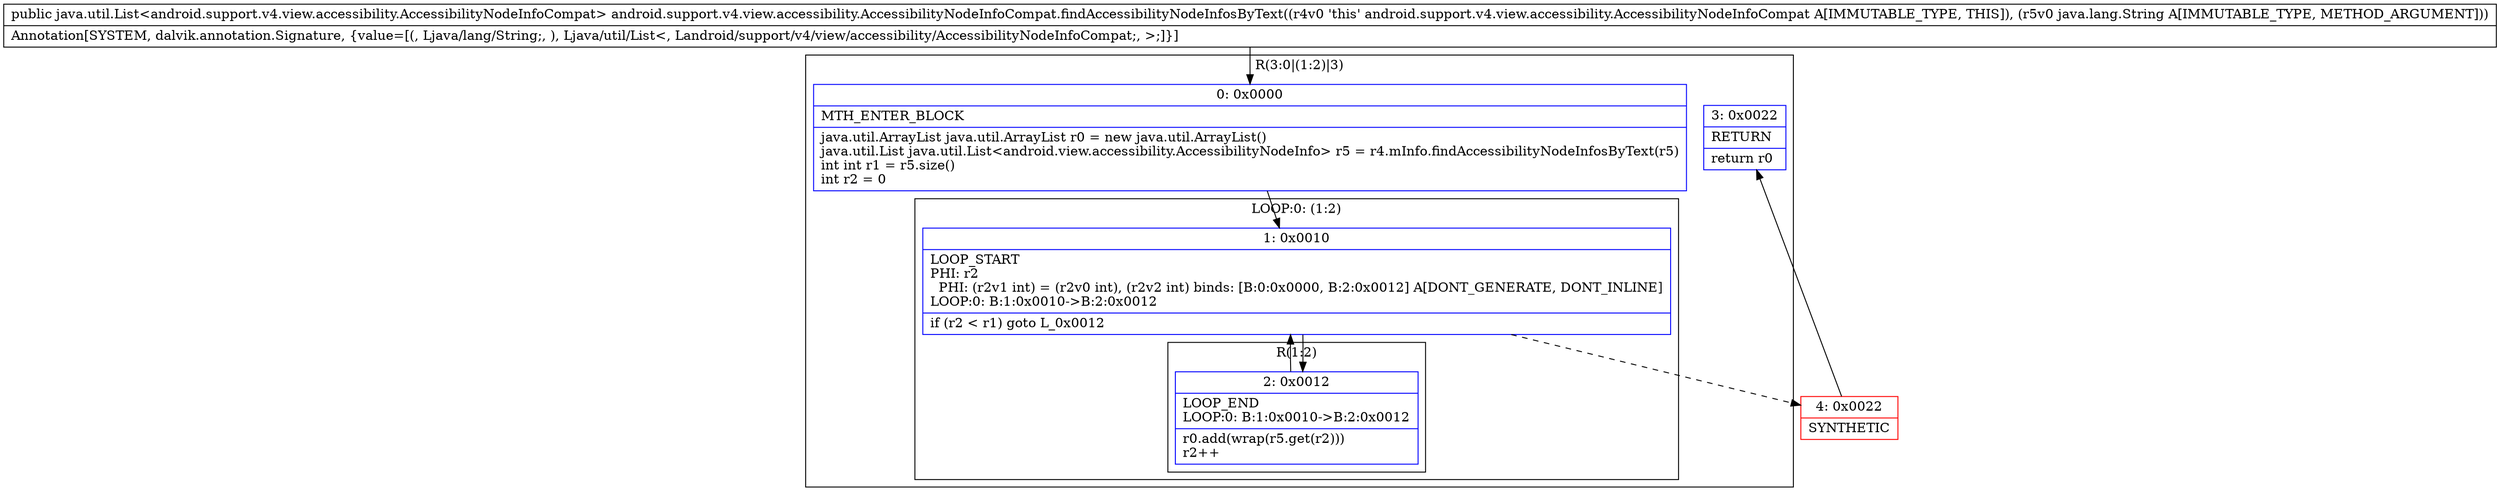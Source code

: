 digraph "CFG forandroid.support.v4.view.accessibility.AccessibilityNodeInfoCompat.findAccessibilityNodeInfosByText(Ljava\/lang\/String;)Ljava\/util\/List;" {
subgraph cluster_Region_909087462 {
label = "R(3:0|(1:2)|3)";
node [shape=record,color=blue];
Node_0 [shape=record,label="{0\:\ 0x0000|MTH_ENTER_BLOCK\l|java.util.ArrayList java.util.ArrayList r0 = new java.util.ArrayList()\ljava.util.List java.util.List\<android.view.accessibility.AccessibilityNodeInfo\> r5 = r4.mInfo.findAccessibilityNodeInfosByText(r5)\lint int r1 = r5.size()\lint r2 = 0\l}"];
subgraph cluster_LoopRegion_867454106 {
label = "LOOP:0: (1:2)";
node [shape=record,color=blue];
Node_1 [shape=record,label="{1\:\ 0x0010|LOOP_START\lPHI: r2 \l  PHI: (r2v1 int) = (r2v0 int), (r2v2 int) binds: [B:0:0x0000, B:2:0x0012] A[DONT_GENERATE, DONT_INLINE]\lLOOP:0: B:1:0x0010\-\>B:2:0x0012\l|if (r2 \< r1) goto L_0x0012\l}"];
subgraph cluster_Region_685144986 {
label = "R(1:2)";
node [shape=record,color=blue];
Node_2 [shape=record,label="{2\:\ 0x0012|LOOP_END\lLOOP:0: B:1:0x0010\-\>B:2:0x0012\l|r0.add(wrap(r5.get(r2)))\lr2++\l}"];
}
}
Node_3 [shape=record,label="{3\:\ 0x0022|RETURN\l|return r0\l}"];
}
Node_4 [shape=record,color=red,label="{4\:\ 0x0022|SYNTHETIC\l}"];
MethodNode[shape=record,label="{public java.util.List\<android.support.v4.view.accessibility.AccessibilityNodeInfoCompat\> android.support.v4.view.accessibility.AccessibilityNodeInfoCompat.findAccessibilityNodeInfosByText((r4v0 'this' android.support.v4.view.accessibility.AccessibilityNodeInfoCompat A[IMMUTABLE_TYPE, THIS]), (r5v0 java.lang.String A[IMMUTABLE_TYPE, METHOD_ARGUMENT]))  | Annotation[SYSTEM, dalvik.annotation.Signature, \{value=[(, Ljava\/lang\/String;, ), Ljava\/util\/List\<, Landroid\/support\/v4\/view\/accessibility\/AccessibilityNodeInfoCompat;, \>;]\}]\l}"];
MethodNode -> Node_0;
Node_0 -> Node_1;
Node_1 -> Node_2;
Node_1 -> Node_4[style=dashed];
Node_2 -> Node_1;
Node_4 -> Node_3;
}

